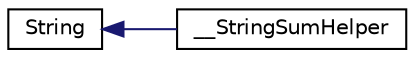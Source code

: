 digraph "Graphical Class Hierarchy"
{
  edge [fontname="Helvetica",fontsize="10",labelfontname="Helvetica",labelfontsize="10"];
  node [fontname="Helvetica",fontsize="10",shape=record];
  rankdir="LR";
  Node1 [label="String",height=0.2,width=0.4,color="black", fillcolor="white", style="filled",URL="$d3/dee/classString.html"];
  Node1 -> Node2 [dir="back",color="midnightblue",fontsize="10",style="solid",fontname="Helvetica"];
  Node2 [label="__StringSumHelper",height=0.2,width=0.4,color="black", fillcolor="white", style="filled",URL="$d0/d7c/class____StringSumHelper.html"];
}
